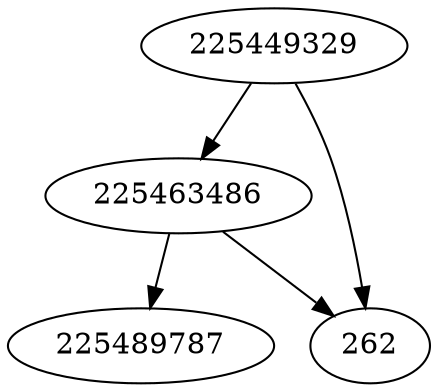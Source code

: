 strict digraph  {
225449329;
225489787;
225463486;
262;
225449329 -> 262;
225449329 -> 225463486;
225463486 -> 262;
225463486 -> 225489787;
}
